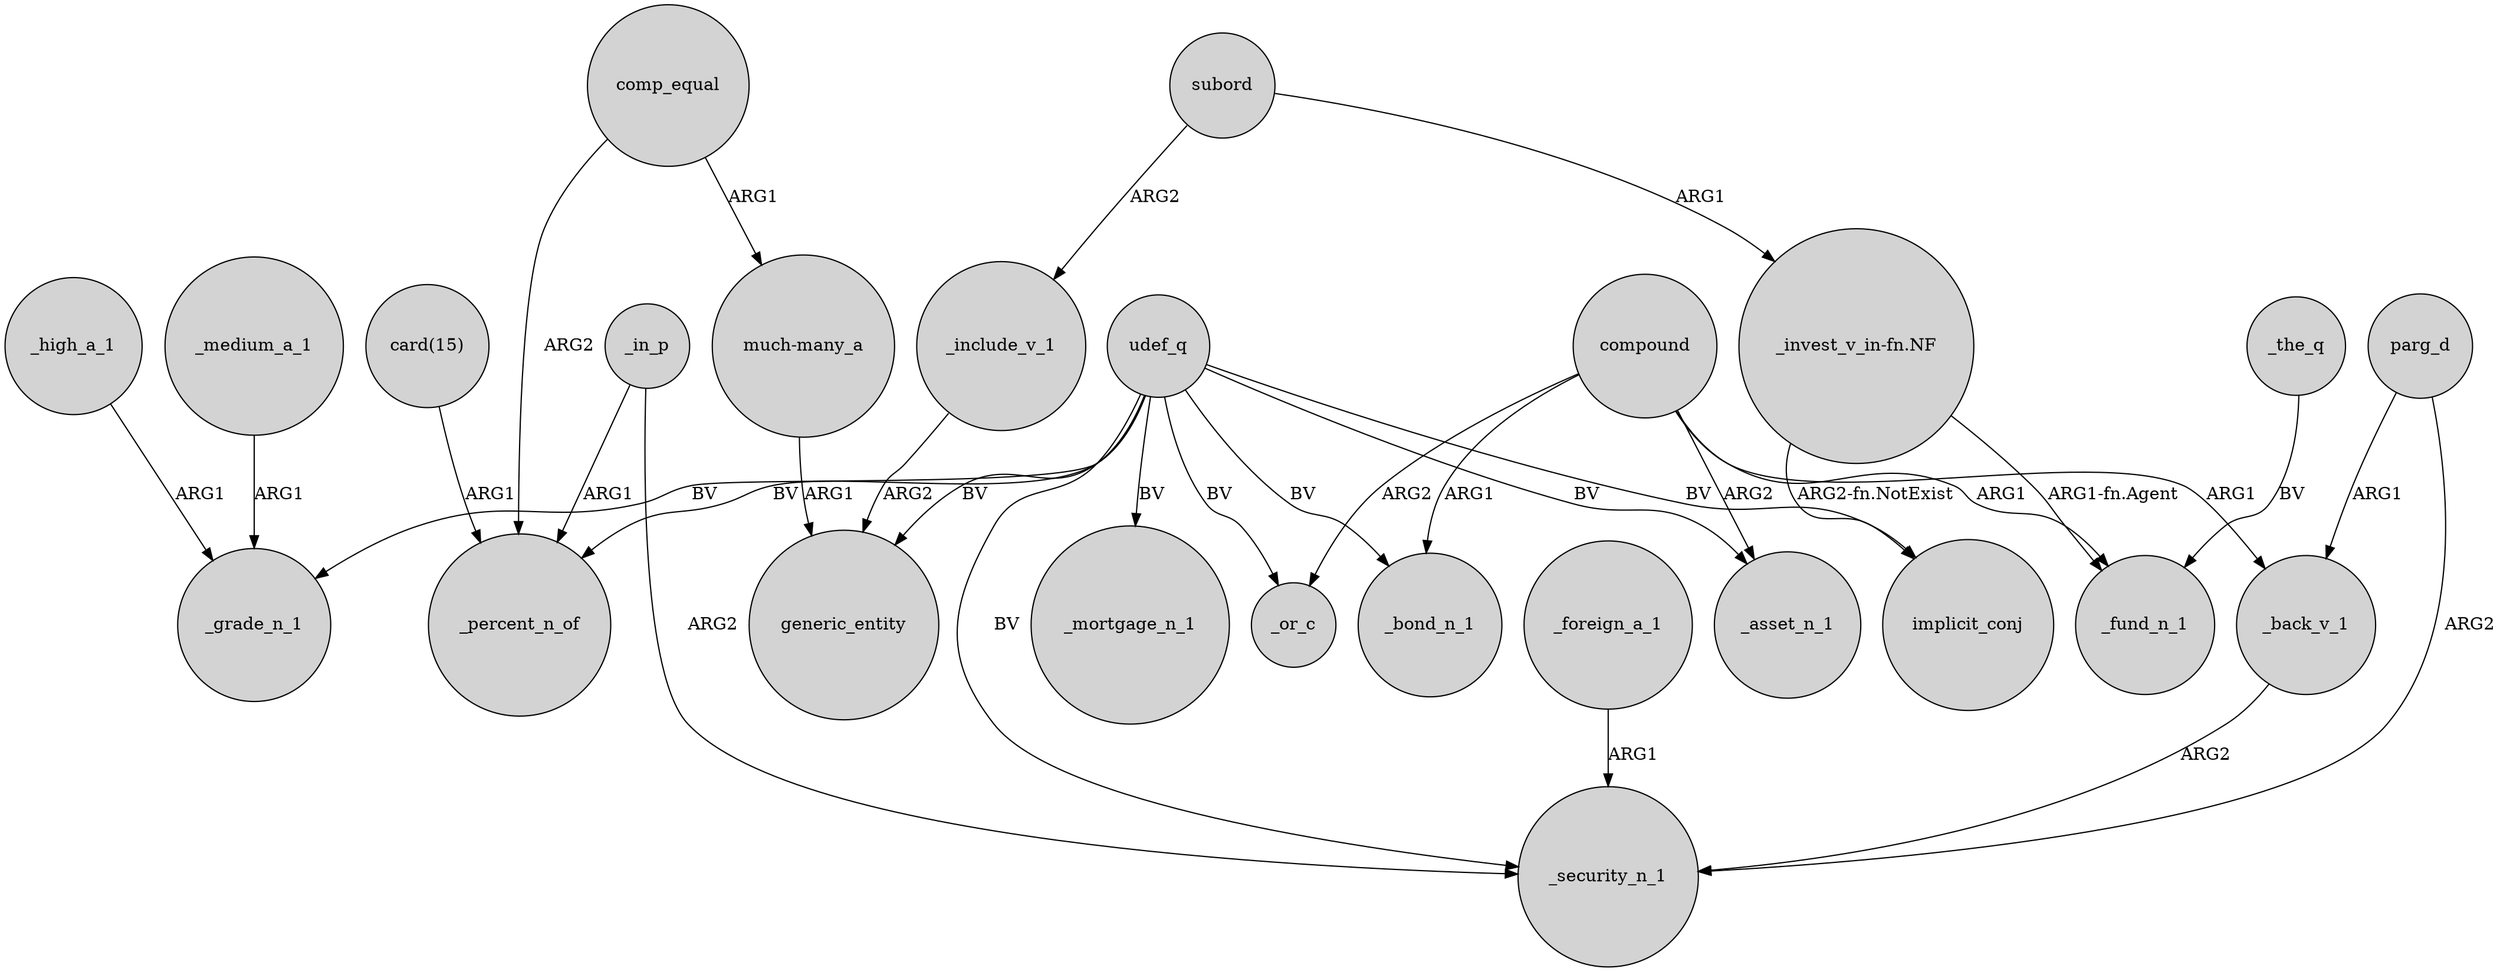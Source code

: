digraph {
	node [shape=circle style=filled]
	compound -> _or_c [label=ARG2]
	udef_q -> _grade_n_1 [label=BV]
	udef_q -> generic_entity [label=BV]
	udef_q -> _mortgage_n_1 [label=BV]
	"card(15)" -> _percent_n_of [label=ARG1]
	"much-many_a" -> generic_entity [label=ARG1]
	_medium_a_1 -> _grade_n_1 [label=ARG1]
	_high_a_1 -> _grade_n_1 [label=ARG1]
	_in_p -> _percent_n_of [label=ARG1]
	compound -> _bond_n_1 [label=ARG1]
	compound -> _back_v_1 [label=ARG1]
	comp_equal -> "much-many_a" [label=ARG1]
	parg_d -> _security_n_1 [label=ARG2]
	"_invest_v_in-fn.NF" -> _fund_n_1 [label="ARG1-fn.Agent"]
	udef_q -> _or_c [label=BV]
	udef_q -> implicit_conj [label=BV]
	udef_q -> _asset_n_1 [label=BV]
	_include_v_1 -> generic_entity [label=ARG2]
	_the_q -> _fund_n_1 [label=BV]
	comp_equal -> _percent_n_of [label=ARG2]
	udef_q -> _bond_n_1 [label=BV]
	"_invest_v_in-fn.NF" -> implicit_conj [label="ARG2-fn.NotExist"]
	_in_p -> _security_n_1 [label=ARG2]
	subord -> _include_v_1 [label=ARG2]
	parg_d -> _back_v_1 [label=ARG1]
	subord -> "_invest_v_in-fn.NF" [label=ARG1]
	_back_v_1 -> _security_n_1 [label=ARG2]
	_foreign_a_1 -> _security_n_1 [label=ARG1]
	udef_q -> _percent_n_of [label=BV]
	compound -> _asset_n_1 [label=ARG2]
	compound -> _fund_n_1 [label=ARG1]
	udef_q -> _security_n_1 [label=BV]
}
